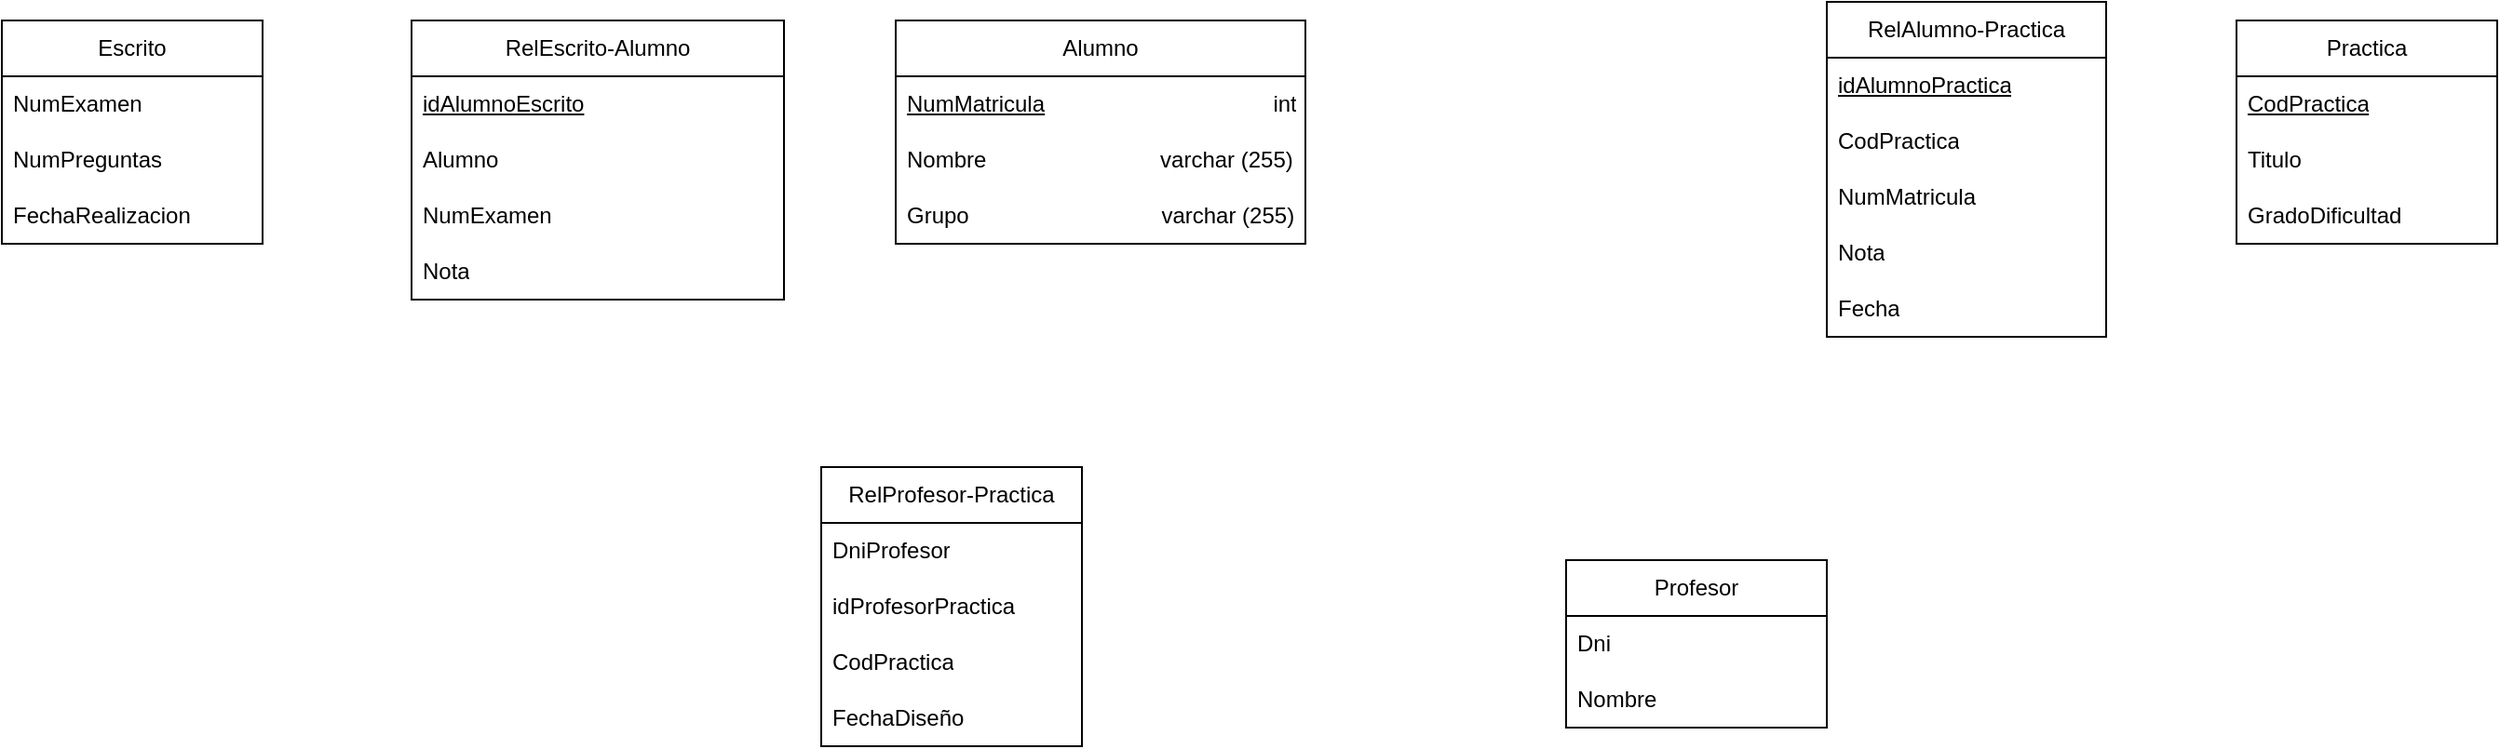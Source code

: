 <mxfile version="27.0.5">
  <diagram name="Página-1" id="xPp2_M8llciqqn24pOAx">
    <mxGraphModel dx="1727" dy="1536" grid="1" gridSize="10" guides="1" tooltips="1" connect="1" arrows="1" fold="1" page="1" pageScale="1" pageWidth="827" pageHeight="1169" math="0" shadow="0">
      <root>
        <mxCell id="0" />
        <mxCell id="1" parent="0" />
        <mxCell id="a4hIZ4BiiUJpr-HaFe81-6" value="Practica" style="swimlane;fontStyle=0;childLayout=stackLayout;horizontal=1;startSize=30;horizontalStack=0;resizeParent=1;resizeParentMax=0;resizeLast=0;collapsible=1;marginBottom=0;whiteSpace=wrap;html=1;" vertex="1" parent="1">
          <mxGeometry x="1010" y="-220" width="140" height="120" as="geometry" />
        </mxCell>
        <mxCell id="a4hIZ4BiiUJpr-HaFe81-7" value="&lt;u&gt;CodPractica&lt;/u&gt;" style="text;strokeColor=none;fillColor=none;align=left;verticalAlign=middle;spacingLeft=4;spacingRight=4;overflow=hidden;points=[[0,0.5],[1,0.5]];portConstraint=eastwest;rotatable=0;whiteSpace=wrap;html=1;" vertex="1" parent="a4hIZ4BiiUJpr-HaFe81-6">
          <mxGeometry y="30" width="140" height="30" as="geometry" />
        </mxCell>
        <mxCell id="a4hIZ4BiiUJpr-HaFe81-8" value="Titulo" style="text;strokeColor=none;fillColor=none;align=left;verticalAlign=middle;spacingLeft=4;spacingRight=4;overflow=hidden;points=[[0,0.5],[1,0.5]];portConstraint=eastwest;rotatable=0;whiteSpace=wrap;html=1;" vertex="1" parent="a4hIZ4BiiUJpr-HaFe81-6">
          <mxGeometry y="60" width="140" height="30" as="geometry" />
        </mxCell>
        <mxCell id="a4hIZ4BiiUJpr-HaFe81-9" value="GradoDificultad" style="text;strokeColor=none;fillColor=none;align=left;verticalAlign=middle;spacingLeft=4;spacingRight=4;overflow=hidden;points=[[0,0.5],[1,0.5]];portConstraint=eastwest;rotatable=0;whiteSpace=wrap;html=1;" vertex="1" parent="a4hIZ4BiiUJpr-HaFe81-6">
          <mxGeometry y="90" width="140" height="30" as="geometry" />
        </mxCell>
        <mxCell id="a4hIZ4BiiUJpr-HaFe81-10" value="Profesor" style="swimlane;fontStyle=0;childLayout=stackLayout;horizontal=1;startSize=30;horizontalStack=0;resizeParent=1;resizeParentMax=0;resizeLast=0;collapsible=1;marginBottom=0;whiteSpace=wrap;html=1;" vertex="1" parent="1">
          <mxGeometry x="650" y="70" width="140" height="90" as="geometry" />
        </mxCell>
        <mxCell id="a4hIZ4BiiUJpr-HaFe81-11" value="Dni" style="text;strokeColor=none;fillColor=none;align=left;verticalAlign=middle;spacingLeft=4;spacingRight=4;overflow=hidden;points=[[0,0.5],[1,0.5]];portConstraint=eastwest;rotatable=0;whiteSpace=wrap;html=1;" vertex="1" parent="a4hIZ4BiiUJpr-HaFe81-10">
          <mxGeometry y="30" width="140" height="30" as="geometry" />
        </mxCell>
        <mxCell id="a4hIZ4BiiUJpr-HaFe81-12" value="Nombre" style="text;strokeColor=none;fillColor=none;align=left;verticalAlign=middle;spacingLeft=4;spacingRight=4;overflow=hidden;points=[[0,0.5],[1,0.5]];portConstraint=eastwest;rotatable=0;whiteSpace=wrap;html=1;" vertex="1" parent="a4hIZ4BiiUJpr-HaFe81-10">
          <mxGeometry y="60" width="140" height="30" as="geometry" />
        </mxCell>
        <mxCell id="a4hIZ4BiiUJpr-HaFe81-14" value="Alumno" style="swimlane;fontStyle=0;childLayout=stackLayout;horizontal=1;startSize=30;horizontalStack=0;resizeParent=1;resizeParentMax=0;resizeLast=0;collapsible=1;marginBottom=0;whiteSpace=wrap;html=1;" vertex="1" parent="1">
          <mxGeometry x="290" y="-220" width="220" height="120" as="geometry" />
        </mxCell>
        <mxCell id="a4hIZ4BiiUJpr-HaFe81-15" value="&lt;div style=&quot;text-align: right;&quot;&gt;&lt;u style=&quot;background-color: transparent; color: light-dark(rgb(0, 0, 0), rgb(255, 255, 255));&quot;&gt;NumMatricula&lt;/u&gt;&lt;span style=&quot;background-color: transparent; color: light-dark(rgb(0, 0, 0), rgb(255, 255, 255));&quot;&gt;&amp;nbsp; &amp;nbsp; &amp;nbsp; &amp;nbsp; &amp;nbsp; &amp;nbsp; &amp;nbsp; &amp;nbsp; &lt;span style=&quot;white-space: pre;&quot;&gt;&#x9;&lt;/span&gt;&amp;nbsp; &amp;nbsp; &amp;nbsp; &amp;nbsp; &amp;nbsp; &amp;nbsp; &amp;nbsp; &amp;nbsp; &amp;nbsp;&amp;nbsp;&amp;nbsp;int&lt;/span&gt;&lt;/div&gt;" style="text;strokeColor=none;fillColor=none;align=left;verticalAlign=middle;spacingLeft=4;spacingRight=4;overflow=hidden;points=[[0,0.5],[1,0.5]];portConstraint=eastwest;rotatable=0;whiteSpace=wrap;html=1;" vertex="1" parent="a4hIZ4BiiUJpr-HaFe81-14">
          <mxGeometry y="30" width="220" height="30" as="geometry" />
        </mxCell>
        <mxCell id="a4hIZ4BiiUJpr-HaFe81-16" value="Nombre&amp;nbsp; &amp;nbsp; &amp;nbsp; &amp;nbsp; &amp;nbsp; &amp;nbsp; &amp;nbsp; &amp;nbsp; &amp;nbsp; &amp;nbsp; &amp;nbsp; &amp;nbsp; &amp;nbsp; &amp;nbsp; varchar (255)" style="text;strokeColor=none;fillColor=none;align=left;verticalAlign=middle;spacingLeft=4;spacingRight=4;overflow=hidden;points=[[0,0.5],[1,0.5]];portConstraint=eastwest;rotatable=0;whiteSpace=wrap;html=1;" vertex="1" parent="a4hIZ4BiiUJpr-HaFe81-14">
          <mxGeometry y="60" width="220" height="30" as="geometry" />
        </mxCell>
        <mxCell id="a4hIZ4BiiUJpr-HaFe81-17" value="Grupo&amp;nbsp; &amp;nbsp; &amp;nbsp; &amp;nbsp; &amp;nbsp; &amp;nbsp; &amp;nbsp; &amp;nbsp; &amp;nbsp; &amp;nbsp; &amp;nbsp; &amp;nbsp; &amp;nbsp; &amp;nbsp; &amp;nbsp; &amp;nbsp;varchar (255)" style="text;strokeColor=none;fillColor=none;align=left;verticalAlign=middle;spacingLeft=4;spacingRight=4;overflow=hidden;points=[[0,0.5],[1,0.5]];portConstraint=eastwest;rotatable=0;whiteSpace=wrap;html=1;" vertex="1" parent="a4hIZ4BiiUJpr-HaFe81-14">
          <mxGeometry y="90" width="220" height="30" as="geometry" />
        </mxCell>
        <mxCell id="a4hIZ4BiiUJpr-HaFe81-18" value="Escrito" style="swimlane;fontStyle=0;childLayout=stackLayout;horizontal=1;startSize=30;horizontalStack=0;resizeParent=1;resizeParentMax=0;resizeLast=0;collapsible=1;marginBottom=0;whiteSpace=wrap;html=1;" vertex="1" parent="1">
          <mxGeometry x="-190" y="-220" width="140" height="120" as="geometry" />
        </mxCell>
        <mxCell id="a4hIZ4BiiUJpr-HaFe81-19" value="NumExamen" style="text;strokeColor=none;fillColor=none;align=left;verticalAlign=middle;spacingLeft=4;spacingRight=4;overflow=hidden;points=[[0,0.5],[1,0.5]];portConstraint=eastwest;rotatable=0;whiteSpace=wrap;html=1;" vertex="1" parent="a4hIZ4BiiUJpr-HaFe81-18">
          <mxGeometry y="30" width="140" height="30" as="geometry" />
        </mxCell>
        <mxCell id="a4hIZ4BiiUJpr-HaFe81-20" value="NumPreguntas" style="text;strokeColor=none;fillColor=none;align=left;verticalAlign=middle;spacingLeft=4;spacingRight=4;overflow=hidden;points=[[0,0.5],[1,0.5]];portConstraint=eastwest;rotatable=0;whiteSpace=wrap;html=1;" vertex="1" parent="a4hIZ4BiiUJpr-HaFe81-18">
          <mxGeometry y="60" width="140" height="30" as="geometry" />
        </mxCell>
        <mxCell id="a4hIZ4BiiUJpr-HaFe81-21" value="FechaRealizacion" style="text;strokeColor=none;fillColor=none;align=left;verticalAlign=middle;spacingLeft=4;spacingRight=4;overflow=hidden;points=[[0,0.5],[1,0.5]];portConstraint=eastwest;rotatable=0;whiteSpace=wrap;html=1;" vertex="1" parent="a4hIZ4BiiUJpr-HaFe81-18">
          <mxGeometry y="90" width="140" height="30" as="geometry" />
        </mxCell>
        <mxCell id="a4hIZ4BiiUJpr-HaFe81-22" value="RelEscrito-Alumno" style="swimlane;fontStyle=0;childLayout=stackLayout;horizontal=1;startSize=30;horizontalStack=0;resizeParent=1;resizeParentMax=0;resizeLast=0;collapsible=1;marginBottom=0;whiteSpace=wrap;html=1;" vertex="1" parent="1">
          <mxGeometry x="30" y="-220" width="200" height="150" as="geometry" />
        </mxCell>
        <mxCell id="a4hIZ4BiiUJpr-HaFe81-32" value="&lt;u&gt;idAlumnoEscrito&lt;/u&gt;" style="text;strokeColor=none;fillColor=none;align=left;verticalAlign=middle;spacingLeft=4;spacingRight=4;overflow=hidden;points=[[0,0.5],[1,0.5]];portConstraint=eastwest;rotatable=0;whiteSpace=wrap;html=1;" vertex="1" parent="a4hIZ4BiiUJpr-HaFe81-22">
          <mxGeometry y="30" width="200" height="30" as="geometry" />
        </mxCell>
        <mxCell id="a4hIZ4BiiUJpr-HaFe81-23" value="Alumno" style="text;strokeColor=none;fillColor=none;align=left;verticalAlign=middle;spacingLeft=4;spacingRight=4;overflow=hidden;points=[[0,0.5],[1,0.5]];portConstraint=eastwest;rotatable=0;whiteSpace=wrap;html=1;" vertex="1" parent="a4hIZ4BiiUJpr-HaFe81-22">
          <mxGeometry y="60" width="200" height="30" as="geometry" />
        </mxCell>
        <mxCell id="a4hIZ4BiiUJpr-HaFe81-24" value="NumExamen" style="text;strokeColor=none;fillColor=none;align=left;verticalAlign=middle;spacingLeft=4;spacingRight=4;overflow=hidden;points=[[0,0.5],[1,0.5]];portConstraint=eastwest;rotatable=0;whiteSpace=wrap;html=1;" vertex="1" parent="a4hIZ4BiiUJpr-HaFe81-22">
          <mxGeometry y="90" width="200" height="30" as="geometry" />
        </mxCell>
        <mxCell id="a4hIZ4BiiUJpr-HaFe81-25" value="Nota" style="text;strokeColor=none;fillColor=none;align=left;verticalAlign=middle;spacingLeft=4;spacingRight=4;overflow=hidden;points=[[0,0.5],[1,0.5]];portConstraint=eastwest;rotatable=0;whiteSpace=wrap;html=1;" vertex="1" parent="a4hIZ4BiiUJpr-HaFe81-22">
          <mxGeometry y="120" width="200" height="30" as="geometry" />
        </mxCell>
        <mxCell id="a4hIZ4BiiUJpr-HaFe81-26" value="RelAlumno-Practica" style="swimlane;fontStyle=0;childLayout=stackLayout;horizontal=1;startSize=30;horizontalStack=0;resizeParent=1;resizeParentMax=0;resizeLast=0;collapsible=1;marginBottom=0;whiteSpace=wrap;html=1;" vertex="1" parent="1">
          <mxGeometry x="790" y="-230" width="150" height="180" as="geometry" />
        </mxCell>
        <mxCell id="a4hIZ4BiiUJpr-HaFe81-33" value="&lt;u&gt;idAlumnoPractica&lt;/u&gt;" style="text;strokeColor=none;fillColor=none;align=left;verticalAlign=middle;spacingLeft=4;spacingRight=4;overflow=hidden;points=[[0,0.5],[1,0.5]];portConstraint=eastwest;rotatable=0;whiteSpace=wrap;html=1;" vertex="1" parent="a4hIZ4BiiUJpr-HaFe81-26">
          <mxGeometry y="30" width="150" height="30" as="geometry" />
        </mxCell>
        <mxCell id="a4hIZ4BiiUJpr-HaFe81-27" value="CodPractica" style="text;strokeColor=none;fillColor=none;align=left;verticalAlign=middle;spacingLeft=4;spacingRight=4;overflow=hidden;points=[[0,0.5],[1,0.5]];portConstraint=eastwest;rotatable=0;whiteSpace=wrap;html=1;" vertex="1" parent="a4hIZ4BiiUJpr-HaFe81-26">
          <mxGeometry y="60" width="150" height="30" as="geometry" />
        </mxCell>
        <mxCell id="a4hIZ4BiiUJpr-HaFe81-28" value="NumMatricula" style="text;strokeColor=none;fillColor=none;align=left;verticalAlign=middle;spacingLeft=4;spacingRight=4;overflow=hidden;points=[[0,0.5],[1,0.5]];portConstraint=eastwest;rotatable=0;whiteSpace=wrap;html=1;" vertex="1" parent="a4hIZ4BiiUJpr-HaFe81-26">
          <mxGeometry y="90" width="150" height="30" as="geometry" />
        </mxCell>
        <mxCell id="a4hIZ4BiiUJpr-HaFe81-30" value="Nota" style="text;strokeColor=none;fillColor=none;align=left;verticalAlign=middle;spacingLeft=4;spacingRight=4;overflow=hidden;points=[[0,0.5],[1,0.5]];portConstraint=eastwest;rotatable=0;whiteSpace=wrap;html=1;" vertex="1" parent="a4hIZ4BiiUJpr-HaFe81-26">
          <mxGeometry y="120" width="150" height="30" as="geometry" />
        </mxCell>
        <mxCell id="a4hIZ4BiiUJpr-HaFe81-31" value="Fecha" style="text;strokeColor=none;fillColor=none;align=left;verticalAlign=middle;spacingLeft=4;spacingRight=4;overflow=hidden;points=[[0,0.5],[1,0.5]];portConstraint=eastwest;rotatable=0;whiteSpace=wrap;html=1;" vertex="1" parent="a4hIZ4BiiUJpr-HaFe81-26">
          <mxGeometry y="150" width="150" height="30" as="geometry" />
        </mxCell>
        <mxCell id="a4hIZ4BiiUJpr-HaFe81-35" value="RelProfesor-Practica" style="swimlane;fontStyle=0;childLayout=stackLayout;horizontal=1;startSize=30;horizontalStack=0;resizeParent=1;resizeParentMax=0;resizeLast=0;collapsible=1;marginBottom=0;whiteSpace=wrap;html=1;" vertex="1" parent="1">
          <mxGeometry x="250" y="20" width="140" height="150" as="geometry" />
        </mxCell>
        <mxCell id="a4hIZ4BiiUJpr-HaFe81-36" value="DniProfesor" style="text;strokeColor=none;fillColor=none;align=left;verticalAlign=middle;spacingLeft=4;spacingRight=4;overflow=hidden;points=[[0,0.5],[1,0.5]];portConstraint=eastwest;rotatable=0;whiteSpace=wrap;html=1;" vertex="1" parent="a4hIZ4BiiUJpr-HaFe81-35">
          <mxGeometry y="30" width="140" height="30" as="geometry" />
        </mxCell>
        <mxCell id="a4hIZ4BiiUJpr-HaFe81-40" value="idProfesorPractica" style="text;strokeColor=none;fillColor=none;align=left;verticalAlign=middle;spacingLeft=4;spacingRight=4;overflow=hidden;points=[[0,0.5],[1,0.5]];portConstraint=eastwest;rotatable=0;whiteSpace=wrap;html=1;" vertex="1" parent="a4hIZ4BiiUJpr-HaFe81-35">
          <mxGeometry y="60" width="140" height="30" as="geometry" />
        </mxCell>
        <mxCell id="a4hIZ4BiiUJpr-HaFe81-38" value="CodPractica" style="text;strokeColor=none;fillColor=none;align=left;verticalAlign=middle;spacingLeft=4;spacingRight=4;overflow=hidden;points=[[0,0.5],[1,0.5]];portConstraint=eastwest;rotatable=0;whiteSpace=wrap;html=1;" vertex="1" parent="a4hIZ4BiiUJpr-HaFe81-35">
          <mxGeometry y="90" width="140" height="30" as="geometry" />
        </mxCell>
        <mxCell id="a4hIZ4BiiUJpr-HaFe81-39" value="FechaDiseño" style="text;strokeColor=none;fillColor=none;align=left;verticalAlign=middle;spacingLeft=4;spacingRight=4;overflow=hidden;points=[[0,0.5],[1,0.5]];portConstraint=eastwest;rotatable=0;whiteSpace=wrap;html=1;" vertex="1" parent="a4hIZ4BiiUJpr-HaFe81-35">
          <mxGeometry y="120" width="140" height="30" as="geometry" />
        </mxCell>
      </root>
    </mxGraphModel>
  </diagram>
</mxfile>
